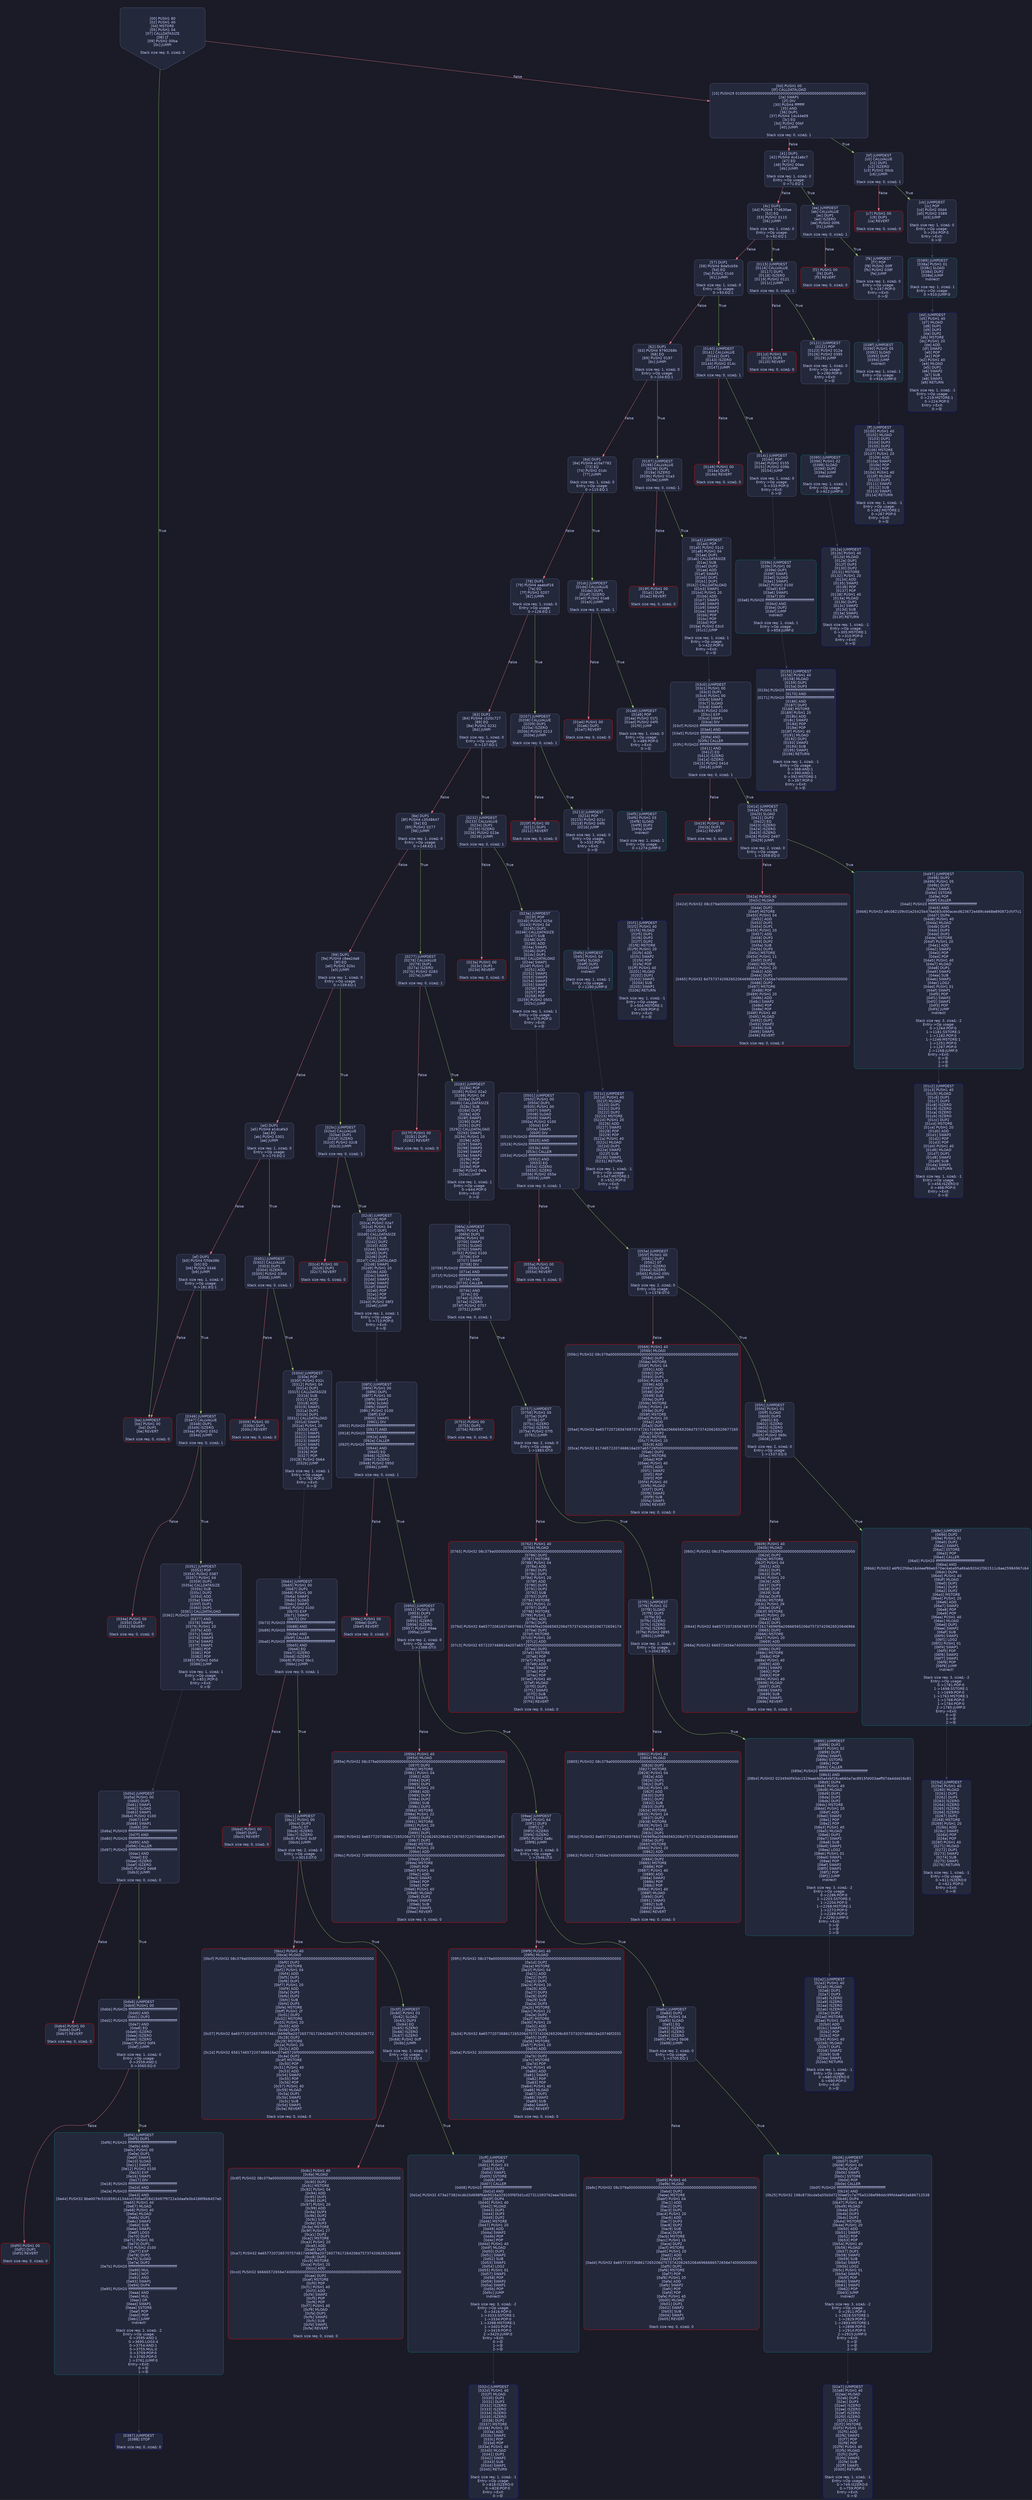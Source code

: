 digraph G {
    node [shape=box, style="filled, rounded", color="#565f89", fontcolor="#c0caf5", fontname="Helvetica", fillcolor="#24283b"];
    edge [color="#414868", fontcolor="#c0caf5", fontname="Helvetica"];
    bgcolor="#1a1b26";
    0 [ label = "[00] PUSH1 80
[02] PUSH1 40
[04] MSTORE
[05] PUSH1 04
[07] CALLDATASIZE
[08] LT
[09] PUSH2 00ba
[0c] JUMPI

Stack size req: 0, sizeΔ: 0
" shape = invhouse]
    1 [ label = "[0d] PUSH1 00
[0f] CALLDATALOAD
[10] PUSH29 0100000000000000000000000000000000000000000000000000000000
[2e] SWAP1
[2f] DIV
[30] PUSH4 ffffffff
[35] AND
[36] DUP1
[37] PUSH4 14c44e09
[3c] EQ
[3d] PUSH2 00bf
[40] JUMPI

Stack size req: 0, sizeΔ: 1
"]
    2 [ label = "[41] DUP1
[42] PUSH4 4c41a6c7
[47] EQ
[48] PUSH2 00ea
[4b] JUMPI

Stack size req: 1, sizeΔ: 0
Entry->Op usage:
	0->71:EQ:1
"]
    3 [ label = "[4c] DUP1
[4d] PUSH4 77d630ae
[52] EQ
[53] PUSH2 0115
[56] JUMPI

Stack size req: 1, sizeΔ: 0
Entry->Op usage:
	0->82:EQ:1
"]
    4 [ label = "[57] DUP1
[58] PUSH4 8da5cb5b
[5d] EQ
[5e] PUSH2 0140
[61] JUMPI

Stack size req: 1, sizeΔ: 0
Entry->Op usage:
	0->93:EQ:1
"]
    5 [ label = "[62] DUP1
[63] PUSH4 9790268b
[68] EQ
[69] PUSH2 0197
[6c] JUMPI

Stack size req: 1, sizeΔ: 0
Entry->Op usage:
	0->104:EQ:1
"]
    6 [ label = "[6d] DUP1
[6e] PUSH4 a10a7782
[73] EQ
[74] PUSH2 01dc
[77] JUMPI

Stack size req: 1, sizeΔ: 0
Entry->Op usage:
	0->115:EQ:1
"]
    7 [ label = "[78] DUP1
[79] PUSH4 aaabdf16
[7e] EQ
[7f] PUSH2 0207
[82] JUMPI

Stack size req: 1, sizeΔ: 0
Entry->Op usage:
	0->126:EQ:1
"]
    8 [ label = "[83] DUP1
[84] PUSH4 c320c727
[89] EQ
[8a] PUSH2 0232
[8d] JUMPI

Stack size req: 1, sizeΔ: 0
Entry->Op usage:
	0->137:EQ:1
"]
    9 [ label = "[8e] DUP1
[8f] PUSH4 c3548647
[94] EQ
[95] PUSH2 0277
[98] JUMPI

Stack size req: 1, sizeΔ: 0
Entry->Op usage:
	0->148:EQ:1
"]
    10 [ label = "[99] DUP1
[9a] PUSH4 c8ee2da8
[9f] EQ
[a0] PUSH2 02bc
[a3] JUMPI

Stack size req: 1, sizeΔ: 0
Entry->Op usage:
	0->159:EQ:1
"]
    11 [ label = "[a4] DUP1
[a5] PUSH4 e1dcafa3
[aa] EQ
[ab] PUSH2 0301
[ae] JUMPI

Stack size req: 1, sizeΔ: 0
Entry->Op usage:
	0->170:EQ:1
"]
    12 [ label = "[af] DUP1
[b0] PUSH4 f2fde38b
[b5] EQ
[b6] PUSH2 0346
[b9] JUMPI

Stack size req: 1, sizeΔ: 0
Entry->Op usage:
	0->181:EQ:1
"]
    13 [ label = "[ba] JUMPDEST
[bb] PUSH1 00
[bd] DUP1
[be] REVERT

Stack size req: 0, sizeΔ: 0
" color = "red"]
    14 [ label = "[bf] JUMPDEST
[c0] CALLVALUE
[c1] DUP1
[c2] ISZERO
[c3] PUSH2 00cb
[c6] JUMPI

Stack size req: 0, sizeΔ: 1
"]
    15 [ label = "[c7] PUSH1 00
[c9] DUP1
[ca] REVERT

Stack size req: 0, sizeΔ: 0
" color = "red"]
    16 [ label = "[cb] JUMPDEST
[cc] POP
[cd] PUSH2 00d4
[d0] PUSH2 0389
[d3] JUMP

Stack size req: 1, sizeΔ: 0
Entry->Op usage:
	0->204:POP:0
Entry->Exit:
	0->😵
"]
    17 [ label = "[d4] JUMPDEST
[d5] PUSH1 40
[d7] MLOAD
[d8] DUP1
[d9] DUP3
[da] DUP2
[db] MSTORE
[dc] PUSH1 20
[de] ADD
[df] SWAP2
[e0] POP
[e1] POP
[e2] PUSH1 40
[e4] MLOAD
[e5] DUP1
[e6] SWAP2
[e7] SUB
[e8] SWAP1
[e9] RETURN

Stack size req: 1, sizeΔ: -1
Entry->Op usage:
	0->219:MSTORE:1
	0->224:POP:0
Entry->Exit:
	0->😵
" color = "darkblue"]
    18 [ label = "[ea] JUMPDEST
[eb] CALLVALUE
[ec] DUP1
[ed] ISZERO
[ee] PUSH2 00f6
[f1] JUMPI

Stack size req: 0, sizeΔ: 1
"]
    19 [ label = "[f2] PUSH1 00
[f4] DUP1
[f5] REVERT

Stack size req: 0, sizeΔ: 0
" color = "red"]
    20 [ label = "[f6] JUMPDEST
[f7] POP
[f8] PUSH2 00ff
[fb] PUSH2 038f
[fe] JUMP

Stack size req: 1, sizeΔ: 0
Entry->Op usage:
	0->247:POP:0
Entry->Exit:
	0->😵
"]
    21 [ label = "[ff] JUMPDEST
[0100] PUSH1 40
[0102] MLOAD
[0103] DUP1
[0104] DUP3
[0105] DUP2
[0106] MSTORE
[0107] PUSH1 20
[0109] ADD
[010a] SWAP2
[010b] POP
[010c] POP
[010d] PUSH1 40
[010f] MLOAD
[0110] DUP1
[0111] SWAP2
[0112] SUB
[0113] SWAP1
[0114] RETURN

Stack size req: 1, sizeΔ: -1
Entry->Op usage:
	0->262:MSTORE:1
	0->267:POP:0
Entry->Exit:
	0->😵
" color = "darkblue"]
    22 [ label = "[0115] JUMPDEST
[0116] CALLVALUE
[0117] DUP1
[0118] ISZERO
[0119] PUSH2 0121
[011c] JUMPI

Stack size req: 0, sizeΔ: 1
"]
    23 [ label = "[011d] PUSH1 00
[011f] DUP1
[0120] REVERT

Stack size req: 0, sizeΔ: 0
" color = "red"]
    24 [ label = "[0121] JUMPDEST
[0122] POP
[0123] PUSH2 012a
[0126] PUSH2 0395
[0129] JUMP

Stack size req: 1, sizeΔ: 0
Entry->Op usage:
	0->290:POP:0
Entry->Exit:
	0->😵
"]
    25 [ label = "[012a] JUMPDEST
[012b] PUSH1 40
[012d] MLOAD
[012e] DUP1
[012f] DUP3
[0130] DUP2
[0131] MSTORE
[0132] PUSH1 20
[0134] ADD
[0135] SWAP2
[0136] POP
[0137] POP
[0138] PUSH1 40
[013a] MLOAD
[013b] DUP1
[013c] SWAP2
[013d] SUB
[013e] SWAP1
[013f] RETURN

Stack size req: 1, sizeΔ: -1
Entry->Op usage:
	0->305:MSTORE:1
	0->310:POP:0
Entry->Exit:
	0->😵
" color = "darkblue"]
    26 [ label = "[0140] JUMPDEST
[0141] CALLVALUE
[0142] DUP1
[0143] ISZERO
[0144] PUSH2 014c
[0147] JUMPI

Stack size req: 0, sizeΔ: 1
"]
    27 [ label = "[0148] PUSH1 00
[014a] DUP1
[014b] REVERT

Stack size req: 0, sizeΔ: 0
" color = "red"]
    28 [ label = "[014c] JUMPDEST
[014d] POP
[014e] PUSH2 0155
[0151] PUSH2 039b
[0154] JUMP

Stack size req: 1, sizeΔ: 0
Entry->Op usage:
	0->333:POP:0
Entry->Exit:
	0->😵
"]
    29 [ label = "[0155] JUMPDEST
[0156] PUSH1 40
[0158] MLOAD
[0159] DUP1
[015a] DUP3
[015b] PUSH20 ffffffffffffffffffffffffffffffffffffffff
[0170] AND
[0171] PUSH20 ffffffffffffffffffffffffffffffffffffffff
[0186] AND
[0187] DUP2
[0188] MSTORE
[0189] PUSH1 20
[018b] ADD
[018c] SWAP2
[018d] POP
[018e] POP
[018f] PUSH1 40
[0191] MLOAD
[0192] DUP1
[0193] SWAP2
[0194] SUB
[0195] SWAP1
[0196] RETURN

Stack size req: 1, sizeΔ: -1
Entry->Op usage:
	0->368:AND:1
	0->390:AND:1
	0->392:MSTORE:1
	0->397:POP:0
Entry->Exit:
	0->😵
" color = "darkblue"]
    30 [ label = "[0197] JUMPDEST
[0198] CALLVALUE
[0199] DUP1
[019a] ISZERO
[019b] PUSH2 01a3
[019e] JUMPI

Stack size req: 0, sizeΔ: 1
"]
    31 [ label = "[019f] PUSH1 00
[01a1] DUP1
[01a2] REVERT

Stack size req: 0, sizeΔ: 0
" color = "red"]
    32 [ label = "[01a3] JUMPDEST
[01a4] POP
[01a5] PUSH2 01c2
[01a8] PUSH1 04
[01aa] DUP1
[01ab] CALLDATASIZE
[01ac] SUB
[01ad] DUP2
[01ae] ADD
[01af] SWAP1
[01b0] DUP1
[01b1] DUP1
[01b2] CALLDATALOAD
[01b3] SWAP1
[01b4] PUSH1 20
[01b6] ADD
[01b7] SWAP1
[01b8] SWAP3
[01b9] SWAP2
[01ba] SWAP1
[01bb] POP
[01bc] POP
[01bd] POP
[01be] PUSH2 03c0
[01c1] JUMP

Stack size req: 1, sizeΔ: 1
Entry->Op usage:
	0->420:POP:0
Entry->Exit:
	0->😵
"]
    33 [ label = "[01c2] JUMPDEST
[01c3] PUSH1 40
[01c5] MLOAD
[01c6] DUP1
[01c7] DUP3
[01c8] ISZERO
[01c9] ISZERO
[01ca] ISZERO
[01cb] ISZERO
[01cc] DUP2
[01cd] MSTORE
[01ce] PUSH1 20
[01d0] ADD
[01d1] SWAP2
[01d2] POP
[01d3] POP
[01d4] PUSH1 40
[01d6] MLOAD
[01d7] DUP1
[01d8] SWAP2
[01d9] SUB
[01da] SWAP1
[01db] RETURN

Stack size req: 1, sizeΔ: -1
Entry->Op usage:
	0->456:ISZERO:0
	0->466:POP:0
Entry->Exit:
	0->😵
" color = "darkblue"]
    34 [ label = "[01dc] JUMPDEST
[01dd] CALLVALUE
[01de] DUP1
[01df] ISZERO
[01e0] PUSH2 01e8
[01e3] JUMPI

Stack size req: 0, sizeΔ: 1
"]
    35 [ label = "[01e4] PUSH1 00
[01e6] DUP1
[01e7] REVERT

Stack size req: 0, sizeΔ: 0
" color = "red"]
    36 [ label = "[01e8] JUMPDEST
[01e9] POP
[01ea] PUSH2 01f1
[01ed] PUSH2 04f5
[01f0] JUMP

Stack size req: 1, sizeΔ: 0
Entry->Op usage:
	0->489:POP:0
Entry->Exit:
	0->😵
"]
    37 [ label = "[01f1] JUMPDEST
[01f2] PUSH1 40
[01f4] MLOAD
[01f5] DUP1
[01f6] DUP3
[01f7] DUP2
[01f8] MSTORE
[01f9] PUSH1 20
[01fb] ADD
[01fc] SWAP2
[01fd] POP
[01fe] POP
[01ff] PUSH1 40
[0201] MLOAD
[0202] DUP1
[0203] SWAP2
[0204] SUB
[0205] SWAP1
[0206] RETURN

Stack size req: 1, sizeΔ: -1
Entry->Op usage:
	0->504:MSTORE:1
	0->509:POP:0
Entry->Exit:
	0->😵
" color = "darkblue"]
    38 [ label = "[0207] JUMPDEST
[0208] CALLVALUE
[0209] DUP1
[020a] ISZERO
[020b] PUSH2 0213
[020e] JUMPI

Stack size req: 0, sizeΔ: 1
"]
    39 [ label = "[020f] PUSH1 00
[0211] DUP1
[0212] REVERT

Stack size req: 0, sizeΔ: 0
" color = "red"]
    40 [ label = "[0213] JUMPDEST
[0214] POP
[0215] PUSH2 021c
[0218] PUSH2 04fb
[021b] JUMP

Stack size req: 1, sizeΔ: 0
Entry->Op usage:
	0->532:POP:0
Entry->Exit:
	0->😵
"]
    41 [ label = "[021c] JUMPDEST
[021d] PUSH1 40
[021f] MLOAD
[0220] DUP1
[0221] DUP3
[0222] DUP2
[0223] MSTORE
[0224] PUSH1 20
[0226] ADD
[0227] SWAP2
[0228] POP
[0229] POP
[022a] PUSH1 40
[022c] MLOAD
[022d] DUP1
[022e] SWAP2
[022f] SUB
[0230] SWAP1
[0231] RETURN

Stack size req: 1, sizeΔ: -1
Entry->Op usage:
	0->547:MSTORE:1
	0->552:POP:0
Entry->Exit:
	0->😵
" color = "darkblue"]
    42 [ label = "[0232] JUMPDEST
[0233] CALLVALUE
[0234] DUP1
[0235] ISZERO
[0236] PUSH2 023e
[0239] JUMPI

Stack size req: 0, sizeΔ: 1
"]
    43 [ label = "[023a] PUSH1 00
[023c] DUP1
[023d] REVERT

Stack size req: 0, sizeΔ: 0
" color = "red"]
    44 [ label = "[023e] JUMPDEST
[023f] POP
[0240] PUSH2 025d
[0243] PUSH1 04
[0245] DUP1
[0246] CALLDATASIZE
[0247] SUB
[0248] DUP2
[0249] ADD
[024a] SWAP1
[024b] DUP1
[024c] DUP1
[024d] CALLDATALOAD
[024e] SWAP1
[024f] PUSH1 20
[0251] ADD
[0252] SWAP1
[0253] SWAP3
[0254] SWAP2
[0255] SWAP1
[0256] POP
[0257] POP
[0258] POP
[0259] PUSH2 0501
[025c] JUMP

Stack size req: 1, sizeΔ: 1
Entry->Op usage:
	0->575:POP:0
Entry->Exit:
	0->😵
"]
    45 [ label = "[025d] JUMPDEST
[025e] PUSH1 40
[0260] MLOAD
[0261] DUP1
[0262] DUP3
[0263] ISZERO
[0264] ISZERO
[0265] ISZERO
[0266] ISZERO
[0267] DUP2
[0268] MSTORE
[0269] PUSH1 20
[026b] ADD
[026c] SWAP2
[026d] POP
[026e] POP
[026f] PUSH1 40
[0271] MLOAD
[0272] DUP1
[0273] SWAP2
[0274] SUB
[0275] SWAP1
[0276] RETURN

Stack size req: 1, sizeΔ: -1
Entry->Op usage:
	0->611:ISZERO:0
	0->621:POP:0
Entry->Exit:
	0->😵
" color = "darkblue"]
    46 [ label = "[0277] JUMPDEST
[0278] CALLVALUE
[0279] DUP1
[027a] ISZERO
[027b] PUSH2 0283
[027e] JUMPI

Stack size req: 0, sizeΔ: 1
"]
    47 [ label = "[027f] PUSH1 00
[0281] DUP1
[0282] REVERT

Stack size req: 0, sizeΔ: 0
" color = "red"]
    48 [ label = "[0283] JUMPDEST
[0284] POP
[0285] PUSH2 02a2
[0288] PUSH1 04
[028a] DUP1
[028b] CALLDATASIZE
[028c] SUB
[028d] DUP2
[028e] ADD
[028f] SWAP1
[0290] DUP1
[0291] DUP1
[0292] CALLDATALOAD
[0293] SWAP1
[0294] PUSH1 20
[0296] ADD
[0297] SWAP1
[0298] SWAP3
[0299] SWAP2
[029a] SWAP1
[029b] POP
[029c] POP
[029d] POP
[029e] PUSH2 06fa
[02a1] JUMP

Stack size req: 1, sizeΔ: 1
Entry->Op usage:
	0->644:POP:0
Entry->Exit:
	0->😵
"]
    49 [ label = "[02a2] JUMPDEST
[02a3] PUSH1 40
[02a5] MLOAD
[02a6] DUP1
[02a7] DUP3
[02a8] ISZERO
[02a9] ISZERO
[02aa] ISZERO
[02ab] ISZERO
[02ac] DUP2
[02ad] MSTORE
[02ae] PUSH1 20
[02b0] ADD
[02b1] SWAP2
[02b2] POP
[02b3] POP
[02b4] PUSH1 40
[02b6] MLOAD
[02b7] DUP1
[02b8] SWAP2
[02b9] SUB
[02ba] SWAP1
[02bb] RETURN

Stack size req: 1, sizeΔ: -1
Entry->Op usage:
	0->680:ISZERO:0
	0->690:POP:0
Entry->Exit:
	0->😵
" color = "darkblue"]
    50 [ label = "[02bc] JUMPDEST
[02bd] CALLVALUE
[02be] DUP1
[02bf] ISZERO
[02c0] PUSH2 02c8
[02c3] JUMPI

Stack size req: 0, sizeΔ: 1
"]
    51 [ label = "[02c4] PUSH1 00
[02c6] DUP1
[02c7] REVERT

Stack size req: 0, sizeΔ: 0
" color = "red"]
    52 [ label = "[02c8] JUMPDEST
[02c9] POP
[02ca] PUSH2 02e7
[02cd] PUSH1 04
[02cf] DUP1
[02d0] CALLDATASIZE
[02d1] SUB
[02d2] DUP2
[02d3] ADD
[02d4] SWAP1
[02d5] DUP1
[02d6] DUP1
[02d7] CALLDATALOAD
[02d8] SWAP1
[02d9] PUSH1 20
[02db] ADD
[02dc] SWAP1
[02dd] SWAP3
[02de] SWAP2
[02df] SWAP1
[02e0] POP
[02e1] POP
[02e2] POP
[02e3] PUSH2 08f3
[02e6] JUMP

Stack size req: 1, sizeΔ: 1
Entry->Op usage:
	0->713:POP:0
Entry->Exit:
	0->😵
"]
    53 [ label = "[02e7] JUMPDEST
[02e8] PUSH1 40
[02ea] MLOAD
[02eb] DUP1
[02ec] DUP3
[02ed] ISZERO
[02ee] ISZERO
[02ef] ISZERO
[02f0] ISZERO
[02f1] DUP2
[02f2] MSTORE
[02f3] PUSH1 20
[02f5] ADD
[02f6] SWAP2
[02f7] POP
[02f8] POP
[02f9] PUSH1 40
[02fb] MLOAD
[02fc] DUP1
[02fd] SWAP2
[02fe] SUB
[02ff] SWAP1
[0300] RETURN

Stack size req: 1, sizeΔ: -1
Entry->Op usage:
	0->749:ISZERO:0
	0->759:POP:0
Entry->Exit:
	0->😵
" color = "darkblue"]
    54 [ label = "[0301] JUMPDEST
[0302] CALLVALUE
[0303] DUP1
[0304] ISZERO
[0305] PUSH2 030d
[0308] JUMPI

Stack size req: 0, sizeΔ: 1
"]
    55 [ label = "[0309] PUSH1 00
[030b] DUP1
[030c] REVERT

Stack size req: 0, sizeΔ: 0
" color = "red"]
    56 [ label = "[030d] JUMPDEST
[030e] POP
[030f] PUSH2 032c
[0312] PUSH1 04
[0314] DUP1
[0315] CALLDATASIZE
[0316] SUB
[0317] DUP2
[0318] ADD
[0319] SWAP1
[031a] DUP1
[031b] DUP1
[031c] CALLDATALOAD
[031d] SWAP1
[031e] PUSH1 20
[0320] ADD
[0321] SWAP1
[0322] SWAP3
[0323] SWAP2
[0324] SWAP1
[0325] POP
[0326] POP
[0327] POP
[0328] PUSH2 0b64
[032b] JUMP

Stack size req: 1, sizeΔ: 1
Entry->Op usage:
	0->782:POP:0
Entry->Exit:
	0->😵
"]
    57 [ label = "[032c] JUMPDEST
[032d] PUSH1 40
[032f] MLOAD
[0330] DUP1
[0331] DUP3
[0332] ISZERO
[0333] ISZERO
[0334] ISZERO
[0335] ISZERO
[0336] DUP2
[0337] MSTORE
[0338] PUSH1 20
[033a] ADD
[033b] SWAP2
[033c] POP
[033d] POP
[033e] PUSH1 40
[0340] MLOAD
[0341] DUP1
[0342] SWAP2
[0343] SUB
[0344] SWAP1
[0345] RETURN

Stack size req: 1, sizeΔ: -1
Entry->Op usage:
	0->818:ISZERO:0
	0->828:POP:0
Entry->Exit:
	0->😵
" color = "darkblue"]
    58 [ label = "[0346] JUMPDEST
[0347] CALLVALUE
[0348] DUP1
[0349] ISZERO
[034a] PUSH2 0352
[034d] JUMPI

Stack size req: 0, sizeΔ: 1
"]
    59 [ label = "[034e] PUSH1 00
[0350] DUP1
[0351] REVERT

Stack size req: 0, sizeΔ: 0
" color = "red"]
    60 [ label = "[0352] JUMPDEST
[0353] POP
[0354] PUSH2 0387
[0357] PUSH1 04
[0359] DUP1
[035a] CALLDATASIZE
[035b] SUB
[035c] DUP2
[035d] ADD
[035e] SWAP1
[035f] DUP1
[0360] DUP1
[0361] CALLDATALOAD
[0362] PUSH20 ffffffffffffffffffffffffffffffffffffffff
[0377] AND
[0378] SWAP1
[0379] PUSH1 20
[037b] ADD
[037c] SWAP1
[037d] SWAP3
[037e] SWAP2
[037f] SWAP1
[0380] POP
[0381] POP
[0382] POP
[0383] PUSH2 0d5d
[0386] JUMP

Stack size req: 1, sizeΔ: 1
Entry->Op usage:
	0->851:POP:0
Entry->Exit:
	0->😵
"]
    61 [ label = "[0387] JUMPDEST
[0388] STOP

Stack size req: 0, sizeΔ: 0
" color = "darkblue"]
    62 [ label = "[0389] JUMPDEST
[038a] PUSH1 01
[038c] SLOAD
[038d] DUP2
[038e] JUMP
Indirect!

Stack size req: 1, sizeΔ: 1
Entry->Op usage:
	0->910:JUMP:0
" color = "teal"]
    63 [ label = "[038f] JUMPDEST
[0390] PUSH1 05
[0392] SLOAD
[0393] DUP2
[0394] JUMP
Indirect!

Stack size req: 1, sizeΔ: 1
Entry->Op usage:
	0->916:JUMP:0
" color = "teal"]
    64 [ label = "[0395] JUMPDEST
[0396] PUSH1 02
[0398] SLOAD
[0399] DUP2
[039a] JUMP
Indirect!

Stack size req: 1, sizeΔ: 1
Entry->Op usage:
	0->922:JUMP:0
" color = "teal"]
    65 [ label = "[039b] JUMPDEST
[039c] PUSH1 00
[039e] DUP1
[039f] SWAP1
[03a0] SLOAD
[03a1] SWAP1
[03a2] PUSH2 0100
[03a5] EXP
[03a6] SWAP1
[03a7] DIV
[03a8] PUSH20 ffffffffffffffffffffffffffffffffffffffff
[03bd] AND
[03be] DUP2
[03bf] JUMP
Indirect!

Stack size req: 1, sizeΔ: 1
Entry->Op usage:
	0->959:JUMP:0
" color = "teal"]
    66 [ label = "[03c0] JUMPDEST
[03c1] PUSH1 00
[03c3] DUP1
[03c4] PUSH1 00
[03c6] SWAP1
[03c7] SLOAD
[03c8] SWAP1
[03c9] PUSH2 0100
[03cc] EXP
[03cd] SWAP1
[03ce] DIV
[03cf] PUSH20 ffffffffffffffffffffffffffffffffffffffff
[03e4] AND
[03e5] PUSH20 ffffffffffffffffffffffffffffffffffffffff
[03fa] AND
[03fb] CALLER
[03fc] PUSH20 ffffffffffffffffffffffffffffffffffffffff
[0411] AND
[0412] EQ
[0413] ISZERO
[0414] ISZERO
[0415] PUSH2 041d
[0418] JUMPI

Stack size req: 0, sizeΔ: 1
"]
    67 [ label = "[0419] PUSH1 00
[041b] DUP1
[041c] REVERT

Stack size req: 0, sizeΔ: 0
" color = "red"]
    68 [ label = "[041d] JUMPDEST
[041e] PUSH1 05
[0420] SLOAD
[0421] DUP3
[0422] EQ
[0423] ISZERO
[0424] ISZERO
[0425] ISZERO
[0426] PUSH2 0497
[0429] JUMPI

Stack size req: 2, sizeΔ: 0
Entry->Op usage:
	1->1058:EQ:0
"]
    69 [ label = "[042a] PUSH1 40
[042c] MLOAD
[042d] PUSH32 08c379a000000000000000000000000000000000000000000000000000000000
[044e] DUP2
[044f] MSTORE
[0450] PUSH1 04
[0452] ADD
[0453] DUP1
[0454] DUP1
[0455] PUSH1 20
[0457] ADD
[0458] DUP3
[0459] DUP2
[045a] SUB
[045b] DUP3
[045c] MSTORE
[045d] PUSH1 11
[045f] DUP2
[0460] MSTORE
[0461] PUSH1 20
[0463] ADD
[0464] DUP1
[0465] PUSH32 6d75737420626520646966666572656e74000000000000000000000000000000
[0486] DUP2
[0487] MSTORE
[0488] POP
[0489] PUSH1 20
[048b] ADD
[048c] SWAP2
[048d] POP
[048e] POP
[048f] PUSH1 40
[0491] MLOAD
[0492] DUP1
[0493] SWAP2
[0494] SUB
[0495] SWAP1
[0496] REVERT

Stack size req: 0, sizeΔ: 0
" color = "red"]
    70 [ label = "[0497] JUMPDEST
[0498] DUP2
[0499] PUSH1 05
[049b] DUP2
[049c] SWAP1
[049d] SSTORE
[049e] POP
[049f] CALLER
[04a0] PUSH20 ffffffffffffffffffffffffffffffffffffffff
[04b5] AND
[04b6] PUSH32 e9c082109c01e25425b476e083c690acecd623672e489c4e68e890872cfcf7c1
[04d7] DUP4
[04d8] PUSH1 40
[04da] MLOAD
[04db] DUP1
[04dc] DUP3
[04dd] DUP2
[04de] MSTORE
[04df] PUSH1 20
[04e1] ADD
[04e2] SWAP2
[04e3] POP
[04e4] POP
[04e5] PUSH1 40
[04e7] MLOAD
[04e8] DUP1
[04e9] SWAP2
[04ea] SUB
[04eb] SWAP1
[04ec] LOG2
[04ed] PUSH1 01
[04ef] SWAP1
[04f0] POP
[04f1] SWAP2
[04f2] SWAP1
[04f3] POP
[04f4] JUMP
Indirect!

Stack size req: 3, sizeΔ: -2
Entry->Op usage:
	0->1264:POP:0
	1->1181:SSTORE:1
	1->1182:POP:0
	1->1246:MSTORE:1
	1->1251:POP:0
	1->1267:POP:0
	2->1268:JUMP:0
Entry->Exit:
	0->😵
	1->😵
	2->😵
" color = "teal"]
    71 [ label = "[04f5] JUMPDEST
[04f6] PUSH1 03
[04f8] SLOAD
[04f9] DUP2
[04fa] JUMP
Indirect!

Stack size req: 1, sizeΔ: 1
Entry->Op usage:
	0->1274:JUMP:0
" color = "teal"]
    72 [ label = "[04fb] JUMPDEST
[04fc] PUSH1 04
[04fe] SLOAD
[04ff] DUP2
[0500] JUMP
Indirect!

Stack size req: 1, sizeΔ: 1
Entry->Op usage:
	0->1280:JUMP:0
" color = "teal"]
    73 [ label = "[0501] JUMPDEST
[0502] PUSH1 00
[0504] DUP1
[0505] PUSH1 00
[0507] SWAP1
[0508] SLOAD
[0509] SWAP1
[050a] PUSH2 0100
[050d] EXP
[050e] SWAP1
[050f] DIV
[0510] PUSH20 ffffffffffffffffffffffffffffffffffffffff
[0525] AND
[0526] PUSH20 ffffffffffffffffffffffffffffffffffffffff
[053b] AND
[053c] CALLER
[053d] PUSH20 ffffffffffffffffffffffffffffffffffffffff
[0552] AND
[0553] EQ
[0554] ISZERO
[0555] ISZERO
[0556] PUSH2 055e
[0559] JUMPI

Stack size req: 0, sizeΔ: 1
"]
    74 [ label = "[055a] PUSH1 00
[055c] DUP1
[055d] REVERT

Stack size req: 0, sizeΔ: 0
" color = "red"]
    75 [ label = "[055e] JUMPDEST
[055f] PUSH1 00
[0561] DUP3
[0562] GT
[0563] ISZERO
[0564] ISZERO
[0565] PUSH2 05fc
[0568] JUMPI

Stack size req: 2, sizeΔ: 0
Entry->Op usage:
	1->1378:GT:0
"]
    76 [ label = "[0569] PUSH1 40
[056b] MLOAD
[056c] PUSH32 08c379a000000000000000000000000000000000000000000000000000000000
[058d] DUP2
[058e] MSTORE
[058f] PUSH1 04
[0591] ADD
[0592] DUP1
[0593] DUP1
[0594] PUSH1 20
[0596] ADD
[0597] DUP3
[0598] DUP2
[0599] SUB
[059a] DUP3
[059b] MSTORE
[059c] PUSH1 2e
[059e] DUP2
[059f] MSTORE
[05a0] PUSH1 20
[05a2] ADD
[05a3] DUP1
[05a4] PUSH32 6e657720726567697374726174696f6e20666565206d75737420626520677265
[05c5] DUP2
[05c6] MSTORE
[05c7] PUSH1 20
[05c9] ADD
[05ca] PUSH32 61746572207468616e207a65726f000000000000000000000000000000000000
[05eb] DUP2
[05ec] MSTORE
[05ed] POP
[05ee] PUSH1 40
[05f0] ADD
[05f1] SWAP2
[05f2] POP
[05f3] POP
[05f4] PUSH1 40
[05f6] MLOAD
[05f7] DUP1
[05f8] SWAP2
[05f9] SUB
[05fa] SWAP1
[05fb] REVERT

Stack size req: 0, sizeΔ: 0
" color = "red"]
    77 [ label = "[05fc] JUMPDEST
[05fd] PUSH1 01
[05ff] SLOAD
[0600] DUP3
[0601] EQ
[0602] ISZERO
[0603] ISZERO
[0604] ISZERO
[0605] PUSH2 069c
[0608] JUMPI

Stack size req: 2, sizeΔ: 0
Entry->Op usage:
	1->1537:EQ:0
"]
    78 [ label = "[0609] PUSH1 40
[060b] MLOAD
[060c] PUSH32 08c379a000000000000000000000000000000000000000000000000000000000
[062d] DUP2
[062e] MSTORE
[062f] PUSH1 04
[0631] ADD
[0632] DUP1
[0633] DUP1
[0634] PUSH1 20
[0636] ADD
[0637] DUP3
[0638] DUP2
[0639] SUB
[063a] DUP3
[063b] MSTORE
[063c] PUSH1 26
[063e] DUP2
[063f] MSTORE
[0640] PUSH1 20
[0642] ADD
[0643] DUP1
[0644] PUSH32 6e657720726567697374726174696f6e20666565206d75737420626520646966
[0665] DUP2
[0666] MSTORE
[0667] PUSH1 20
[0669] ADD
[066a] PUSH32 666572656e740000000000000000000000000000000000000000000000000000
[068b] DUP2
[068c] MSTORE
[068d] POP
[068e] PUSH1 40
[0690] ADD
[0691] SWAP2
[0692] POP
[0693] POP
[0694] PUSH1 40
[0696] MLOAD
[0697] DUP1
[0698] SWAP2
[0699] SUB
[069a] SWAP1
[069b] REVERT

Stack size req: 0, sizeΔ: 0
" color = "red"]
    79 [ label = "[069c] JUMPDEST
[069d] DUP2
[069e] PUSH1 01
[06a0] DUP2
[06a1] SWAP1
[06a2] SSTORE
[06a3] POP
[06a4] CALLER
[06a5] PUSH20 ffffffffffffffffffffffffffffffffffffffff
[06ba] AND
[06bb] PUSH32 e6f922fdbe16d4eef86eb570ec4aba95a86ab92041f361511c6ae25984967c64
[06dc] DUP4
[06dd] PUSH1 40
[06df] MLOAD
[06e0] DUP1
[06e1] DUP3
[06e2] DUP2
[06e3] MSTORE
[06e4] PUSH1 20
[06e6] ADD
[06e7] SWAP2
[06e8] POP
[06e9] POP
[06ea] PUSH1 40
[06ec] MLOAD
[06ed] DUP1
[06ee] SWAP2
[06ef] SUB
[06f0] SWAP1
[06f1] LOG2
[06f2] PUSH1 01
[06f4] SWAP1
[06f5] POP
[06f6] SWAP2
[06f7] SWAP1
[06f8] POP
[06f9] JUMP
Indirect!

Stack size req: 3, sizeΔ: -2
Entry->Op usage:
	0->1781:POP:0
	1->1698:SSTORE:1
	1->1699:POP:0
	1->1763:MSTORE:1
	1->1768:POP:0
	1->1784:POP:0
	2->1785:JUMP:0
Entry->Exit:
	0->😵
	1->😵
	2->😵
" color = "teal"]
    80 [ label = "[06fa] JUMPDEST
[06fb] PUSH1 00
[06fd] DUP1
[06fe] PUSH1 00
[0700] SWAP1
[0701] SLOAD
[0702] SWAP1
[0703] PUSH2 0100
[0706] EXP
[0707] SWAP1
[0708] DIV
[0709] PUSH20 ffffffffffffffffffffffffffffffffffffffff
[071e] AND
[071f] PUSH20 ffffffffffffffffffffffffffffffffffffffff
[0734] AND
[0735] CALLER
[0736] PUSH20 ffffffffffffffffffffffffffffffffffffffff
[074b] AND
[074c] EQ
[074d] ISZERO
[074e] ISZERO
[074f] PUSH2 0757
[0752] JUMPI

Stack size req: 0, sizeΔ: 1
"]
    81 [ label = "[0753] PUSH1 00
[0755] DUP1
[0756] REVERT

Stack size req: 0, sizeΔ: 0
" color = "red"]
    82 [ label = "[0757] JUMPDEST
[0758] PUSH1 00
[075a] DUP3
[075b] GT
[075c] ISZERO
[075d] ISZERO
[075e] PUSH2 07f5
[0761] JUMPI

Stack size req: 2, sizeΔ: 0
Entry->Op usage:
	1->1883:GT:0
"]
    83 [ label = "[0762] PUSH1 40
[0764] MLOAD
[0765] PUSH32 08c379a000000000000000000000000000000000000000000000000000000000
[0786] DUP2
[0787] MSTORE
[0788] PUSH1 04
[078a] ADD
[078b] DUP1
[078c] DUP1
[078d] PUSH1 20
[078f] ADD
[0790] DUP3
[0791] DUP2
[0792] SUB
[0793] DUP3
[0794] MSTORE
[0795] PUSH1 2c
[0797] DUP2
[0798] MSTORE
[0799] PUSH1 20
[079b] ADD
[079c] DUP1
[079d] PUSH32 6e65772061637469766174696f6e20666565206d757374206265206772656174
[07be] DUP2
[07bf] MSTORE
[07c0] PUSH1 20
[07c2] ADD
[07c3] PUSH32 6572207468616e207a65726f0000000000000000000000000000000000000000
[07e4] DUP2
[07e5] MSTORE
[07e6] POP
[07e7] PUSH1 40
[07e9] ADD
[07ea] SWAP2
[07eb] POP
[07ec] POP
[07ed] PUSH1 40
[07ef] MLOAD
[07f0] DUP1
[07f1] SWAP2
[07f2] SUB
[07f3] SWAP1
[07f4] REVERT

Stack size req: 0, sizeΔ: 0
" color = "red"]
    84 [ label = "[07f5] JUMPDEST
[07f6] PUSH1 02
[07f8] SLOAD
[07f9] DUP3
[07fa] EQ
[07fb] ISZERO
[07fc] ISZERO
[07fd] ISZERO
[07fe] PUSH2 0895
[0801] JUMPI

Stack size req: 2, sizeΔ: 0
Entry->Op usage:
	1->2042:EQ:0
"]
    85 [ label = "[0802] PUSH1 40
[0804] MLOAD
[0805] PUSH32 08c379a000000000000000000000000000000000000000000000000000000000
[0826] DUP2
[0827] MSTORE
[0828] PUSH1 04
[082a] ADD
[082b] DUP1
[082c] DUP1
[082d] PUSH1 20
[082f] ADD
[0830] DUP3
[0831] DUP2
[0832] SUB
[0833] DUP3
[0834] MSTORE
[0835] PUSH1 24
[0837] DUP2
[0838] MSTORE
[0839] PUSH1 20
[083b] ADD
[083c] DUP1
[083d] PUSH32 6e65772061637469766174696f6e20666565206d757374206265206469666665
[085e] DUP2
[085f] MSTORE
[0860] PUSH1 20
[0862] ADD
[0863] PUSH32 72656e7400000000000000000000000000000000000000000000000000000000
[0884] DUP2
[0885] MSTORE
[0886] POP
[0887] PUSH1 40
[0889] ADD
[088a] SWAP2
[088b] POP
[088c] POP
[088d] PUSH1 40
[088f] MLOAD
[0890] DUP1
[0891] SWAP2
[0892] SUB
[0893] SWAP1
[0894] REVERT

Stack size req: 0, sizeΔ: 0
" color = "red"]
    86 [ label = "[0895] JUMPDEST
[0896] DUP2
[0897] PUSH1 02
[0899] DUP2
[089a] SWAP1
[089b] SSTORE
[089c] POP
[089d] CALLER
[089e] PUSH20 ffffffffffffffffffffffffffffffffffffffff
[08b3] AND
[08b4] PUSH32 0234940f43dc1529eab9d5a44bf26ce660a7ac8915fd003aeffd7da4ddd16c81
[08d5] DUP4
[08d6] PUSH1 40
[08d8] MLOAD
[08d9] DUP1
[08da] DUP3
[08db] DUP2
[08dc] MSTORE
[08dd] PUSH1 20
[08df] ADD
[08e0] SWAP2
[08e1] POP
[08e2] POP
[08e3] PUSH1 40
[08e5] MLOAD
[08e6] DUP1
[08e7] SWAP2
[08e8] SUB
[08e9] SWAP1
[08ea] LOG2
[08eb] PUSH1 01
[08ed] SWAP1
[08ee] POP
[08ef] SWAP2
[08f0] SWAP1
[08f1] POP
[08f2] JUMP
Indirect!

Stack size req: 3, sizeΔ: -2
Entry->Op usage:
	0->2286:POP:0
	1->2203:SSTORE:1
	1->2204:POP:0
	1->2268:MSTORE:1
	1->2273:POP:0
	1->2289:POP:0
	2->2290:JUMP:0
Entry->Exit:
	0->😵
	1->😵
	2->😵
" color = "teal"]
    87 [ label = "[08f3] JUMPDEST
[08f4] PUSH1 00
[08f6] DUP1
[08f7] PUSH1 00
[08f9] SWAP1
[08fa] SLOAD
[08fb] SWAP1
[08fc] PUSH2 0100
[08ff] EXP
[0900] SWAP1
[0901] DIV
[0902] PUSH20 ffffffffffffffffffffffffffffffffffffffff
[0917] AND
[0918] PUSH20 ffffffffffffffffffffffffffffffffffffffff
[092d] AND
[092e] CALLER
[092f] PUSH20 ffffffffffffffffffffffffffffffffffffffff
[0944] AND
[0945] EQ
[0946] ISZERO
[0947] ISZERO
[0948] PUSH2 0950
[094b] JUMPI

Stack size req: 0, sizeΔ: 1
"]
    88 [ label = "[094c] PUSH1 00
[094e] DUP1
[094f] REVERT

Stack size req: 0, sizeΔ: 0
" color = "red"]
    89 [ label = "[0950] JUMPDEST
[0951] PUSH1 00
[0953] DUP3
[0954] GT
[0955] ISZERO
[0956] ISZERO
[0957] PUSH2 09ee
[095a] JUMPI

Stack size req: 2, sizeΔ: 0
Entry->Op usage:
	1->2388:GT:0
"]
    90 [ label = "[095b] PUSH1 40
[095d] MLOAD
[095e] PUSH32 08c379a000000000000000000000000000000000000000000000000000000000
[097f] DUP2
[0980] MSTORE
[0981] PUSH1 04
[0983] ADD
[0984] DUP1
[0985] DUP1
[0986] PUSH1 20
[0988] ADD
[0989] DUP3
[098a] DUP2
[098b] SUB
[098c] DUP3
[098d] MSTORE
[098e] PUSH1 22
[0990] DUP2
[0991] MSTORE
[0992] PUSH1 20
[0994] ADD
[0995] DUP1
[0996] PUSH32 6e6577207368617265206d757374206265206c6172676572207468616e207a65
[09b7] DUP2
[09b8] MSTORE
[09b9] PUSH1 20
[09bb] ADD
[09bc] PUSH32 726f000000000000000000000000000000000000000000000000000000000000
[09dd] DUP2
[09de] MSTORE
[09df] POP
[09e0] PUSH1 40
[09e2] ADD
[09e3] SWAP2
[09e4] POP
[09e5] POP
[09e6] PUSH1 40
[09e8] MLOAD
[09e9] DUP1
[09ea] SWAP2
[09eb] SUB
[09ec] SWAP1
[09ed] REVERT

Stack size req: 0, sizeΔ: 0
" color = "red"]
    91 [ label = "[09ee] JUMPDEST
[09ef] PUSH1 64
[09f1] DUP3
[09f2] LT
[09f3] ISZERO
[09f4] ISZERO
[09f5] PUSH2 0a8c
[09f8] JUMPI

Stack size req: 2, sizeΔ: 0
Entry->Op usage:
	1->2546:LT:0
"]
    92 [ label = "[09f9] PUSH1 40
[09fb] MLOAD
[09fc] PUSH32 08c379a000000000000000000000000000000000000000000000000000000000
[0a1d] DUP2
[0a1e] MSTORE
[0a1f] PUSH1 04
[0a21] ADD
[0a22] DUP1
[0a23] DUP1
[0a24] PUSH1 20
[0a26] ADD
[0a27] DUP3
[0a28] DUP2
[0a29] SUB
[0a2a] DUP3
[0a2b] MSTORE
[0a2c] PUSH1 22
[0a2e] DUP2
[0a2f] MSTORE
[0a30] PUSH1 20
[0a32] ADD
[0a33] DUP1
[0a34] PUSH32 6e6577207368617265206d757374206265206c657373207468616e20746f2031
[0a55] DUP2
[0a56] MSTORE
[0a57] PUSH1 20
[0a59] ADD
[0a5a] PUSH32 3030000000000000000000000000000000000000000000000000000000000000
[0a7b] DUP2
[0a7c] MSTORE
[0a7d] POP
[0a7e] PUSH1 40
[0a80] ADD
[0a81] SWAP2
[0a82] POP
[0a83] POP
[0a84] PUSH1 40
[0a86] MLOAD
[0a87] DUP1
[0a88] SWAP2
[0a89] SUB
[0a8a] SWAP1
[0a8b] REVERT

Stack size req: 0, sizeΔ: 0
" color = "red"]
    93 [ label = "[0a8c] JUMPDEST
[0a8d] DUP2
[0a8e] PUSH1 04
[0a90] SLOAD
[0a91] EQ
[0a92] ISZERO
[0a93] ISZERO
[0a94] ISZERO
[0a95] PUSH2 0b06
[0a98] JUMPI

Stack size req: 2, sizeΔ: 0
Entry->Op usage:
	1->2705:EQ:1
"]
    94 [ label = "[0a99] PUSH1 40
[0a9b] MLOAD
[0a9c] PUSH32 08c379a000000000000000000000000000000000000000000000000000000000
[0abd] DUP2
[0abe] MSTORE
[0abf] PUSH1 04
[0ac1] ADD
[0ac2] DUP1
[0ac3] DUP1
[0ac4] PUSH1 20
[0ac6] ADD
[0ac7] DUP3
[0ac8] DUP2
[0ac9] SUB
[0aca] DUP3
[0acb] MSTORE
[0acc] PUSH1 1b
[0ace] DUP2
[0acf] MSTORE
[0ad0] PUSH1 20
[0ad2] ADD
[0ad3] DUP1
[0ad4] PUSH32 6e6577207368617265206d75737420626520646966666572656e740000000000
[0af5] DUP2
[0af6] MSTORE
[0af7] POP
[0af8] PUSH1 20
[0afa] ADD
[0afb] SWAP2
[0afc] POP
[0afd] POP
[0afe] PUSH1 40
[0b00] MLOAD
[0b01] DUP1
[0b02] SWAP2
[0b03] SUB
[0b04] SWAP1
[0b05] REVERT

Stack size req: 0, sizeΔ: 0
" color = "red"]
    95 [ label = "[0b06] JUMPDEST
[0b07] DUP2
[0b08] PUSH1 04
[0b0a] DUP2
[0b0b] SWAP1
[0b0c] SSTORE
[0b0d] POP
[0b0e] CALLER
[0b0f] PUSH20 ffffffffffffffffffffffffffffffffffffffff
[0b24] AND
[0b25] PUSH32 198c873bcde5a55b0d7230eef2c7a7f5a3108ef88ddc99fd4aef43a686712538
[0b46] DUP4
[0b47] PUSH1 40
[0b49] MLOAD
[0b4a] DUP1
[0b4b] DUP3
[0b4c] DUP2
[0b4d] MSTORE
[0b4e] PUSH1 20
[0b50] ADD
[0b51] SWAP2
[0b52] POP
[0b53] POP
[0b54] PUSH1 40
[0b56] MLOAD
[0b57] DUP1
[0b58] SWAP2
[0b59] SUB
[0b5a] SWAP1
[0b5b] LOG2
[0b5c] PUSH1 01
[0b5e] SWAP1
[0b5f] POP
[0b60] SWAP2
[0b61] SWAP1
[0b62] POP
[0b63] JUMP
Indirect!

Stack size req: 3, sizeΔ: -2
Entry->Op usage:
	0->2911:POP:0
	1->2828:SSTORE:1
	1->2829:POP:0
	1->2893:MSTORE:1
	1->2898:POP:0
	1->2914:POP:0
	2->2915:JUMP:0
Entry->Exit:
	0->😵
	1->😵
	2->😵
" color = "teal"]
    96 [ label = "[0b64] JUMPDEST
[0b65] PUSH1 00
[0b67] DUP1
[0b68] PUSH1 00
[0b6a] SWAP1
[0b6b] SLOAD
[0b6c] SWAP1
[0b6d] PUSH2 0100
[0b70] EXP
[0b71] SWAP1
[0b72] DIV
[0b73] PUSH20 ffffffffffffffffffffffffffffffffffffffff
[0b88] AND
[0b89] PUSH20 ffffffffffffffffffffffffffffffffffffffff
[0b9e] AND
[0b9f] CALLER
[0ba0] PUSH20 ffffffffffffffffffffffffffffffffffffffff
[0bb5] AND
[0bb6] EQ
[0bb7] ISZERO
[0bb8] ISZERO
[0bb9] PUSH2 0bc1
[0bbc] JUMPI

Stack size req: 0, sizeΔ: 1
"]
    97 [ label = "[0bbd] PUSH1 00
[0bbf] DUP1
[0bc0] REVERT

Stack size req: 0, sizeΔ: 0
" color = "red"]
    98 [ label = "[0bc1] JUMPDEST
[0bc2] PUSH1 00
[0bc4] DUP3
[0bc5] GT
[0bc6] ISZERO
[0bc7] ISZERO
[0bc8] PUSH2 0c5f
[0bcb] JUMPI

Stack size req: 2, sizeΔ: 0
Entry->Op usage:
	1->3013:GT:0
"]
    99 [ label = "[0bcc] PUSH1 40
[0bce] MLOAD
[0bcf] PUSH32 08c379a000000000000000000000000000000000000000000000000000000000
[0bf0] DUP2
[0bf1] MSTORE
[0bf2] PUSH1 04
[0bf4] ADD
[0bf5] DUP1
[0bf6] DUP1
[0bf7] PUSH1 20
[0bf9] ADD
[0bfa] DUP3
[0bfb] DUP2
[0bfc] SUB
[0bfd] DUP3
[0bfe] MSTORE
[0bff] PUSH1 2f
[0c01] DUP2
[0c02] MSTORE
[0c03] PUSH1 20
[0c05] ADD
[0c06] DUP1
[0c07] PUSH32 6e65772072657075746174696f6e20726577617264206d757374206265206772
[0c28] DUP2
[0c29] MSTORE
[0c2a] PUSH1 20
[0c2c] ADD
[0c2d] PUSH32 6561746572207468616e207a65726f0000000000000000000000000000000000
[0c4e] DUP2
[0c4f] MSTORE
[0c50] POP
[0c51] PUSH1 40
[0c53] ADD
[0c54] SWAP2
[0c55] POP
[0c56] POP
[0c57] PUSH1 40
[0c59] MLOAD
[0c5a] DUP1
[0c5b] SWAP2
[0c5c] SUB
[0c5d] SWAP1
[0c5e] REVERT

Stack size req: 0, sizeΔ: 0
" color = "red"]
    100 [ label = "[0c5f] JUMPDEST
[0c60] PUSH1 03
[0c62] SLOAD
[0c63] DUP3
[0c64] EQ
[0c65] ISZERO
[0c66] ISZERO
[0c67] ISZERO
[0c68] PUSH2 0cff
[0c6b] JUMPI

Stack size req: 2, sizeΔ: 0
Entry->Op usage:
	1->3172:EQ:0
"]
    101 [ label = "[0c6c] PUSH1 40
[0c6e] MLOAD
[0c6f] PUSH32 08c379a000000000000000000000000000000000000000000000000000000000
[0c90] DUP2
[0c91] MSTORE
[0c92] PUSH1 04
[0c94] ADD
[0c95] DUP1
[0c96] DUP1
[0c97] PUSH1 20
[0c99] ADD
[0c9a] DUP3
[0c9b] DUP2
[0c9c] SUB
[0c9d] DUP3
[0c9e] MSTORE
[0c9f] PUSH1 27
[0ca1] DUP2
[0ca2] MSTORE
[0ca3] PUSH1 20
[0ca5] ADD
[0ca6] DUP1
[0ca7] PUSH32 6e65772072657075746174696f6e20726577617264206d757374206265206469
[0cc8] DUP2
[0cc9] MSTORE
[0cca] PUSH1 20
[0ccc] ADD
[0ccd] PUSH32 66666572656e7400000000000000000000000000000000000000000000000000
[0cee] DUP2
[0cef] MSTORE
[0cf0] POP
[0cf1] PUSH1 40
[0cf3] ADD
[0cf4] SWAP2
[0cf5] POP
[0cf6] POP
[0cf7] PUSH1 40
[0cf9] MLOAD
[0cfa] DUP1
[0cfb] SWAP2
[0cfc] SUB
[0cfd] SWAP1
[0cfe] REVERT

Stack size req: 0, sizeΔ: 0
" color = "red"]
    102 [ label = "[0cff] JUMPDEST
[0d00] DUP2
[0d01] PUSH1 03
[0d03] DUP2
[0d04] SWAP1
[0d05] SSTORE
[0d06] POP
[0d07] CALLER
[0d08] PUSH20 ffffffffffffffffffffffffffffffffffffffff
[0d1d] AND
[0d1e] PUSH32 473e273824cdb20d698f6ab9016a329205f6f3d1cd27311093762eea782b46b1
[0d3f] DUP4
[0d40] PUSH1 40
[0d42] MLOAD
[0d43] DUP1
[0d44] DUP3
[0d45] DUP2
[0d46] MSTORE
[0d47] PUSH1 20
[0d49] ADD
[0d4a] SWAP2
[0d4b] POP
[0d4c] POP
[0d4d] PUSH1 40
[0d4f] MLOAD
[0d50] DUP1
[0d51] SWAP2
[0d52] SUB
[0d53] SWAP1
[0d54] LOG2
[0d55] PUSH1 01
[0d57] SWAP1
[0d58] POP
[0d59] SWAP2
[0d5a] SWAP1
[0d5b] POP
[0d5c] JUMP
Indirect!

Stack size req: 3, sizeΔ: -2
Entry->Op usage:
	0->3416:POP:0
	1->3333:SSTORE:1
	1->3334:POP:0
	1->3398:MSTORE:1
	1->3403:POP:0
	1->3419:POP:0
	2->3420:JUMP:0
Entry->Exit:
	0->😵
	1->😵
	2->😵
" color = "teal"]
    103 [ label = "[0d5d] JUMPDEST
[0d5e] PUSH1 00
[0d60] DUP1
[0d61] SWAP1
[0d62] SLOAD
[0d63] SWAP1
[0d64] PUSH2 0100
[0d67] EXP
[0d68] SWAP1
[0d69] DIV
[0d6a] PUSH20 ffffffffffffffffffffffffffffffffffffffff
[0d7f] AND
[0d80] PUSH20 ffffffffffffffffffffffffffffffffffffffff
[0d95] AND
[0d96] CALLER
[0d97] PUSH20 ffffffffffffffffffffffffffffffffffffffff
[0dac] AND
[0dad] EQ
[0dae] ISZERO
[0daf] ISZERO
[0db0] PUSH2 0db8
[0db3] JUMPI

Stack size req: 0, sizeΔ: 0
"]
    104 [ label = "[0db4] PUSH1 00
[0db6] DUP1
[0db7] REVERT

Stack size req: 0, sizeΔ: 0
" color = "red"]
    105 [ label = "[0db8] JUMPDEST
[0db9] PUSH1 00
[0dbb] PUSH20 ffffffffffffffffffffffffffffffffffffffff
[0dd0] AND
[0dd1] DUP2
[0dd2] PUSH20 ffffffffffffffffffffffffffffffffffffffff
[0de7] AND
[0de8] EQ
[0de9] ISZERO
[0dea] ISZERO
[0deb] ISZERO
[0dec] PUSH2 0df4
[0def] JUMPI

Stack size req: 1, sizeΔ: 0
Entry->Op usage:
	0->3559:AND:1
	0->3560:EQ:0
"]
    106 [ label = "[0df0] PUSH1 00
[0df2] DUP1
[0df3] REVERT

Stack size req: 0, sizeΔ: 0
" color = "red"]
    107 [ label = "[0df4] JUMPDEST
[0df5] DUP1
[0df6] PUSH20 ffffffffffffffffffffffffffffffffffffffff
[0e0b] AND
[0e0c] PUSH1 00
[0e0e] DUP1
[0e0f] SWAP1
[0e10] SLOAD
[0e11] SWAP1
[0e12] PUSH2 0100
[0e15] EXP
[0e16] SWAP1
[0e17] DIV
[0e18] PUSH20 ffffffffffffffffffffffffffffffffffffffff
[0e2d] AND
[0e2e] PUSH20 ffffffffffffffffffffffffffffffffffffffff
[0e43] AND
[0e44] PUSH32 8be0079c531659141344cd1fd0a4f28419497f9722a3daafe3b4186f6b6457e0
[0e65] PUSH1 40
[0e67] MLOAD
[0e68] PUSH1 40
[0e6a] MLOAD
[0e6b] DUP1
[0e6c] SWAP2
[0e6d] SUB
[0e6e] SWAP1
[0e6f] LOG3
[0e70] DUP1
[0e71] PUSH1 00
[0e73] DUP1
[0e74] PUSH2 0100
[0e77] EXP
[0e78] DUP2
[0e79] SLOAD
[0e7a] DUP2
[0e7b] PUSH20 ffffffffffffffffffffffffffffffffffffffff
[0e90] MUL
[0e91] NOT
[0e92] AND
[0e93] SWAP1
[0e94] DUP4
[0e95] PUSH20 ffffffffffffffffffffffffffffffffffffffff
[0eaa] AND
[0eab] MUL
[0eac] OR
[0ead] SWAP1
[0eae] SSTORE
[0eaf] POP
[0eb0] POP
[0eb1] JUMP
Indirect!

Stack size req: 2, sizeΔ: -2
Entry->Op usage:
	0->3595:AND:1
	0->3695:LOG3:4
	0->3754:AND:1
	0->3755:MUL:0
	0->3759:POP:0
	0->3760:POP:0
	1->3761:JUMP:0
Entry->Exit:
	0->😵
	1->😵
" color = "teal"]
    0 -> 1 [ label = "False" color = "#f7768e"]
    0 -> 13 [ label = "True" color = "#9ece6a"]
    1 -> 2 [ label = "False" color = "#f7768e"]
    1 -> 14 [ label = "True" color = "#9ece6a"]
    2 -> 3 [ label = "False" color = "#f7768e"]
    2 -> 18 [ label = "True" color = "#9ece6a"]
    3 -> 4 [ label = "False" color = "#f7768e"]
    3 -> 22 [ label = "True" color = "#9ece6a"]
    4 -> 5 [ label = "False" color = "#f7768e"]
    4 -> 26 [ label = "True" color = "#9ece6a"]
    5 -> 6 [ label = "False" color = "#f7768e"]
    5 -> 30 [ label = "True" color = "#9ece6a"]
    6 -> 7 [ label = "False" color = "#f7768e"]
    6 -> 34 [ label = "True" color = "#9ece6a"]
    7 -> 8 [ label = "False" color = "#f7768e"]
    7 -> 38 [ label = "True" color = "#9ece6a"]
    8 -> 9 [ label = "False" color = "#f7768e"]
    8 -> 42 [ label = "True" color = "#9ece6a"]
    9 -> 10 [ label = "False" color = "#f7768e"]
    9 -> 46 [ label = "True" color = "#9ece6a"]
    10 -> 11 [ label = "False" color = "#f7768e"]
    10 -> 50 [ label = "True" color = "#9ece6a"]
    11 -> 12 [ label = "False" color = "#f7768e"]
    11 -> 54 [ label = "True" color = "#9ece6a"]
    12 -> 13 [ label = "False" color = "#f7768e"]
    12 -> 58 [ label = "True" color = "#9ece6a"]
    14 -> 15 [ label = "False" color = "#f7768e"]
    14 -> 16 [ label = "True" color = "#9ece6a"]
    16 -> 62 [ ]
    18 -> 19 [ label = "False" color = "#f7768e"]
    18 -> 20 [ label = "True" color = "#9ece6a"]
    20 -> 63 [ ]
    22 -> 23 [ label = "False" color = "#f7768e"]
    22 -> 24 [ label = "True" color = "#9ece6a"]
    24 -> 64 [ ]
    26 -> 27 [ label = "False" color = "#f7768e"]
    26 -> 28 [ label = "True" color = "#9ece6a"]
    28 -> 65 [ ]
    30 -> 31 [ label = "False" color = "#f7768e"]
    30 -> 32 [ label = "True" color = "#9ece6a"]
    32 -> 66 [ ]
    34 -> 35 [ label = "False" color = "#f7768e"]
    34 -> 36 [ label = "True" color = "#9ece6a"]
    36 -> 71 [ ]
    38 -> 39 [ label = "False" color = "#f7768e"]
    38 -> 40 [ label = "True" color = "#9ece6a"]
    40 -> 72 [ ]
    42 -> 43 [ label = "False" color = "#f7768e"]
    42 -> 44 [ label = "True" color = "#9ece6a"]
    44 -> 73 [ ]
    46 -> 47 [ label = "False" color = "#f7768e"]
    46 -> 48 [ label = "True" color = "#9ece6a"]
    48 -> 80 [ ]
    50 -> 51 [ label = "False" color = "#f7768e"]
    50 -> 52 [ label = "True" color = "#9ece6a"]
    52 -> 87 [ ]
    54 -> 55 [ label = "False" color = "#f7768e"]
    54 -> 56 [ label = "True" color = "#9ece6a"]
    56 -> 96 [ ]
    58 -> 59 [ label = "False" color = "#f7768e"]
    58 -> 60 [ label = "True" color = "#9ece6a"]
    60 -> 103 [ ]
    66 -> 67 [ label = "False" color = "#f7768e"]
    66 -> 68 [ label = "True" color = "#9ece6a"]
    68 -> 69 [ label = "False" color = "#f7768e"]
    68 -> 70 [ label = "True" color = "#9ece6a"]
    73 -> 74 [ label = "False" color = "#f7768e"]
    73 -> 75 [ label = "True" color = "#9ece6a"]
    75 -> 76 [ label = "False" color = "#f7768e"]
    75 -> 77 [ label = "True" color = "#9ece6a"]
    77 -> 78 [ label = "False" color = "#f7768e"]
    77 -> 79 [ label = "True" color = "#9ece6a"]
    80 -> 81 [ label = "False" color = "#f7768e"]
    80 -> 82 [ label = "True" color = "#9ece6a"]
    82 -> 83 [ label = "False" color = "#f7768e"]
    82 -> 84 [ label = "True" color = "#9ece6a"]
    84 -> 85 [ label = "False" color = "#f7768e"]
    84 -> 86 [ label = "True" color = "#9ece6a"]
    87 -> 88 [ label = "False" color = "#f7768e"]
    87 -> 89 [ label = "True" color = "#9ece6a"]
    89 -> 90 [ label = "False" color = "#f7768e"]
    89 -> 91 [ label = "True" color = "#9ece6a"]
    91 -> 92 [ label = "False" color = "#f7768e"]
    91 -> 93 [ label = "True" color = "#9ece6a"]
    93 -> 94 [ label = "False" color = "#f7768e"]
    93 -> 95 [ label = "True" color = "#9ece6a"]
    96 -> 97 [ label = "False" color = "#f7768e"]
    96 -> 98 [ label = "True" color = "#9ece6a"]
    98 -> 99 [ label = "False" color = "#f7768e"]
    98 -> 100 [ label = "True" color = "#9ece6a"]
    100 -> 101 [ label = "False" color = "#f7768e"]
    100 -> 102 [ label = "True" color = "#9ece6a"]
    103 -> 104 [ label = "False" color = "#f7768e"]
    103 -> 105 [ label = "True" color = "#9ece6a"]
    105 -> 106 [ label = "False" color = "#f7768e"]
    105 -> 107 [ label = "True" color = "#9ece6a"]
    62 -> 17 [ ]
    63 -> 21 [ ]
    64 -> 25 [ ]
    65 -> 29 [ ]
    70 -> 33 [ ]
    71 -> 37 [ ]
    72 -> 41 [ ]
    79 -> 45 [ ]
    86 -> 49 [ ]
    95 -> 53 [ ]
    102 -> 57 [ ]
    107 -> 61 [ ]

}
